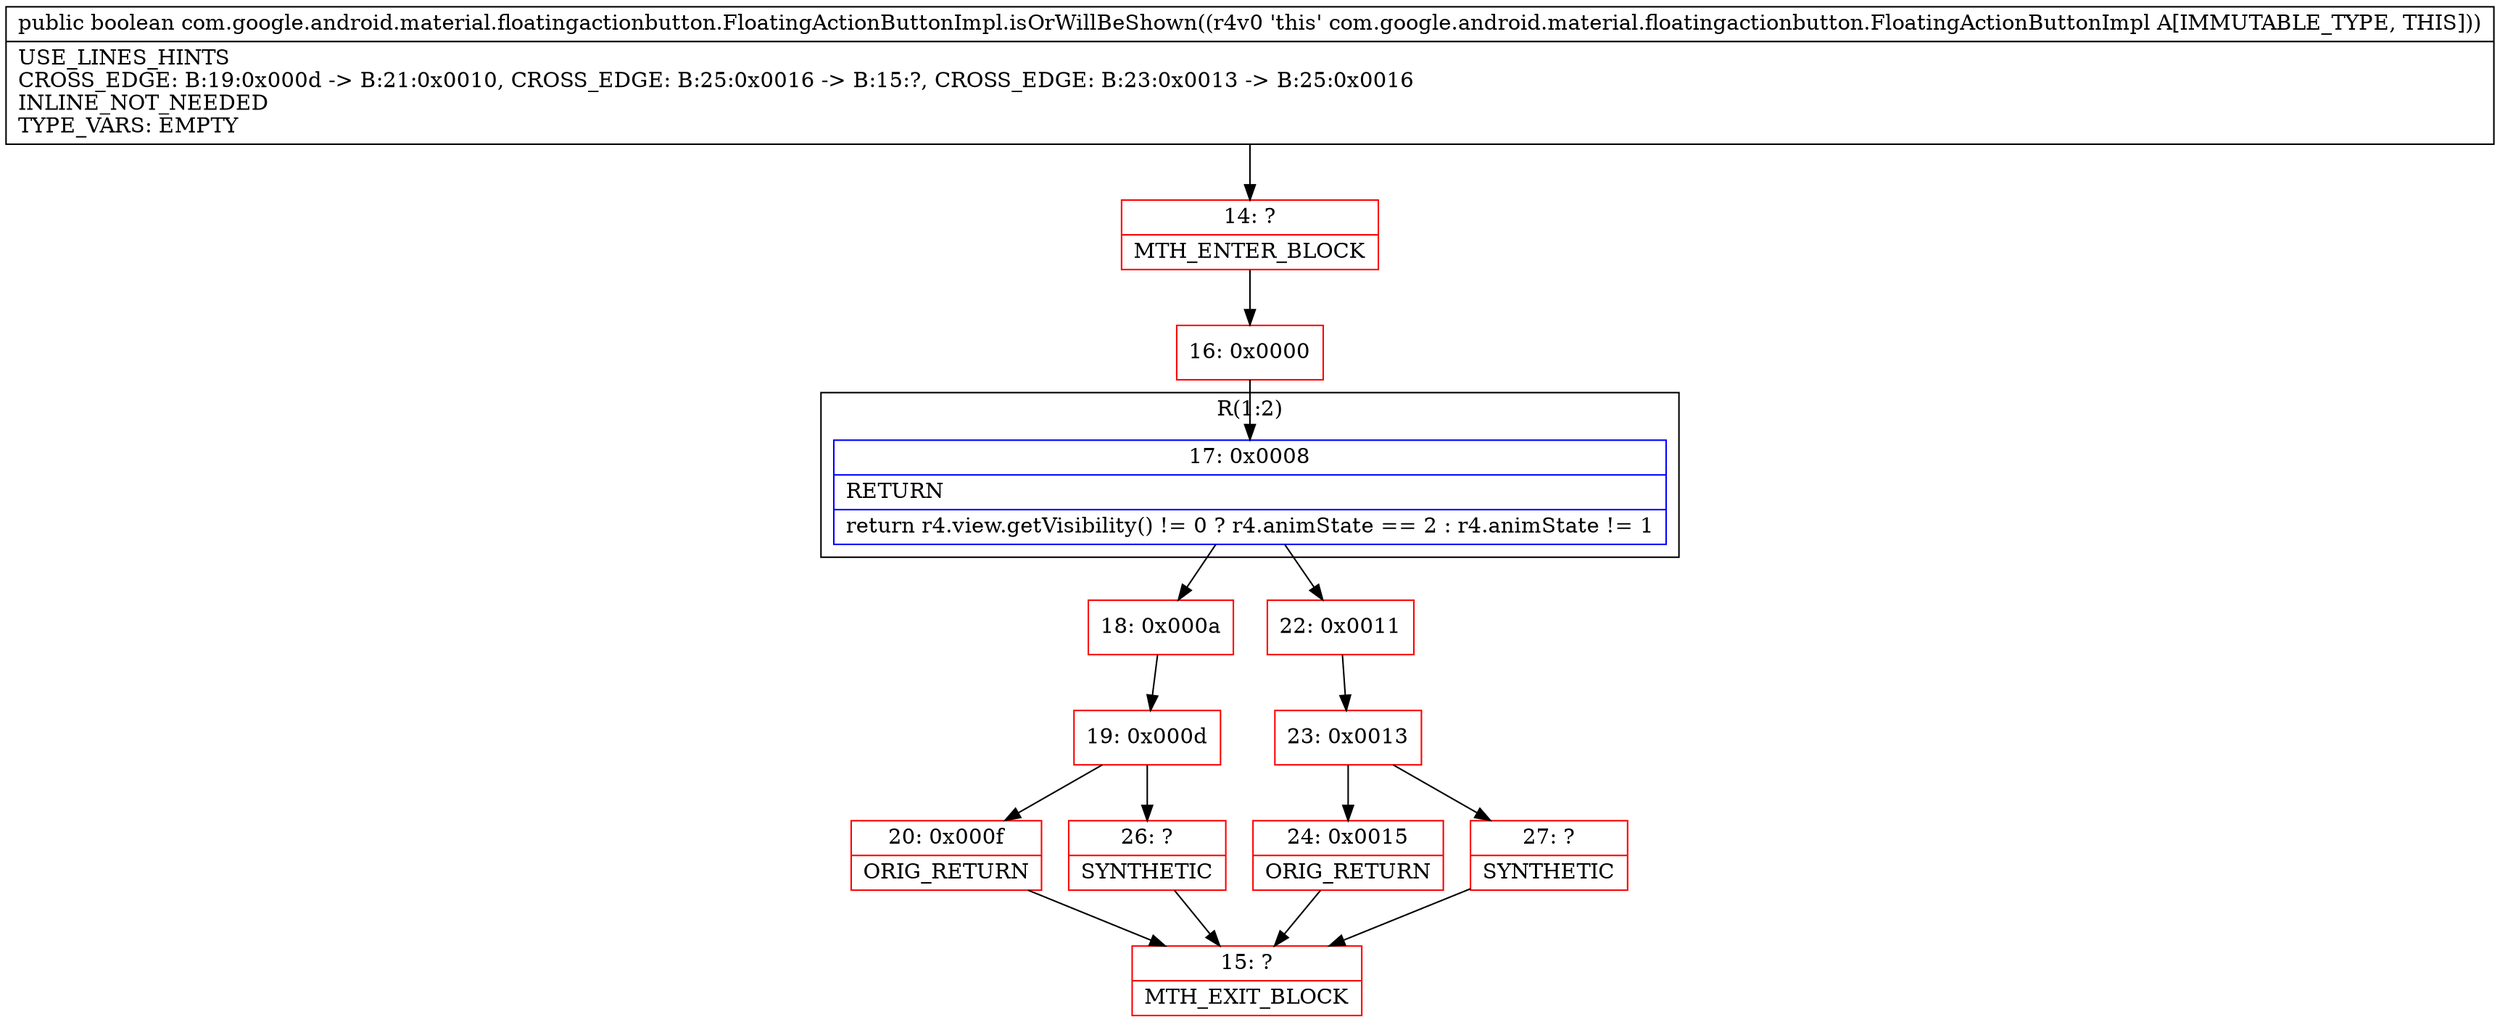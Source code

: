 digraph "CFG forcom.google.android.material.floatingactionbutton.FloatingActionButtonImpl.isOrWillBeShown()Z" {
subgraph cluster_Region_1617341583 {
label = "R(1:2)";
node [shape=record,color=blue];
Node_17 [shape=record,label="{17\:\ 0x0008|RETURN\l|return r4.view.getVisibility() != 0 ? r4.animState == 2 : r4.animState != 1\l}"];
}
Node_14 [shape=record,color=red,label="{14\:\ ?|MTH_ENTER_BLOCK\l}"];
Node_16 [shape=record,color=red,label="{16\:\ 0x0000}"];
Node_18 [shape=record,color=red,label="{18\:\ 0x000a}"];
Node_19 [shape=record,color=red,label="{19\:\ 0x000d}"];
Node_20 [shape=record,color=red,label="{20\:\ 0x000f|ORIG_RETURN\l}"];
Node_15 [shape=record,color=red,label="{15\:\ ?|MTH_EXIT_BLOCK\l}"];
Node_26 [shape=record,color=red,label="{26\:\ ?|SYNTHETIC\l}"];
Node_22 [shape=record,color=red,label="{22\:\ 0x0011}"];
Node_23 [shape=record,color=red,label="{23\:\ 0x0013}"];
Node_24 [shape=record,color=red,label="{24\:\ 0x0015|ORIG_RETURN\l}"];
Node_27 [shape=record,color=red,label="{27\:\ ?|SYNTHETIC\l}"];
MethodNode[shape=record,label="{public boolean com.google.android.material.floatingactionbutton.FloatingActionButtonImpl.isOrWillBeShown((r4v0 'this' com.google.android.material.floatingactionbutton.FloatingActionButtonImpl A[IMMUTABLE_TYPE, THIS]))  | USE_LINES_HINTS\lCROSS_EDGE: B:19:0x000d \-\> B:21:0x0010, CROSS_EDGE: B:25:0x0016 \-\> B:15:?, CROSS_EDGE: B:23:0x0013 \-\> B:25:0x0016\lINLINE_NOT_NEEDED\lTYPE_VARS: EMPTY\l}"];
MethodNode -> Node_14;Node_17 -> Node_18;
Node_17 -> Node_22;
Node_14 -> Node_16;
Node_16 -> Node_17;
Node_18 -> Node_19;
Node_19 -> Node_20;
Node_19 -> Node_26;
Node_20 -> Node_15;
Node_26 -> Node_15;
Node_22 -> Node_23;
Node_23 -> Node_24;
Node_23 -> Node_27;
Node_24 -> Node_15;
Node_27 -> Node_15;
}

